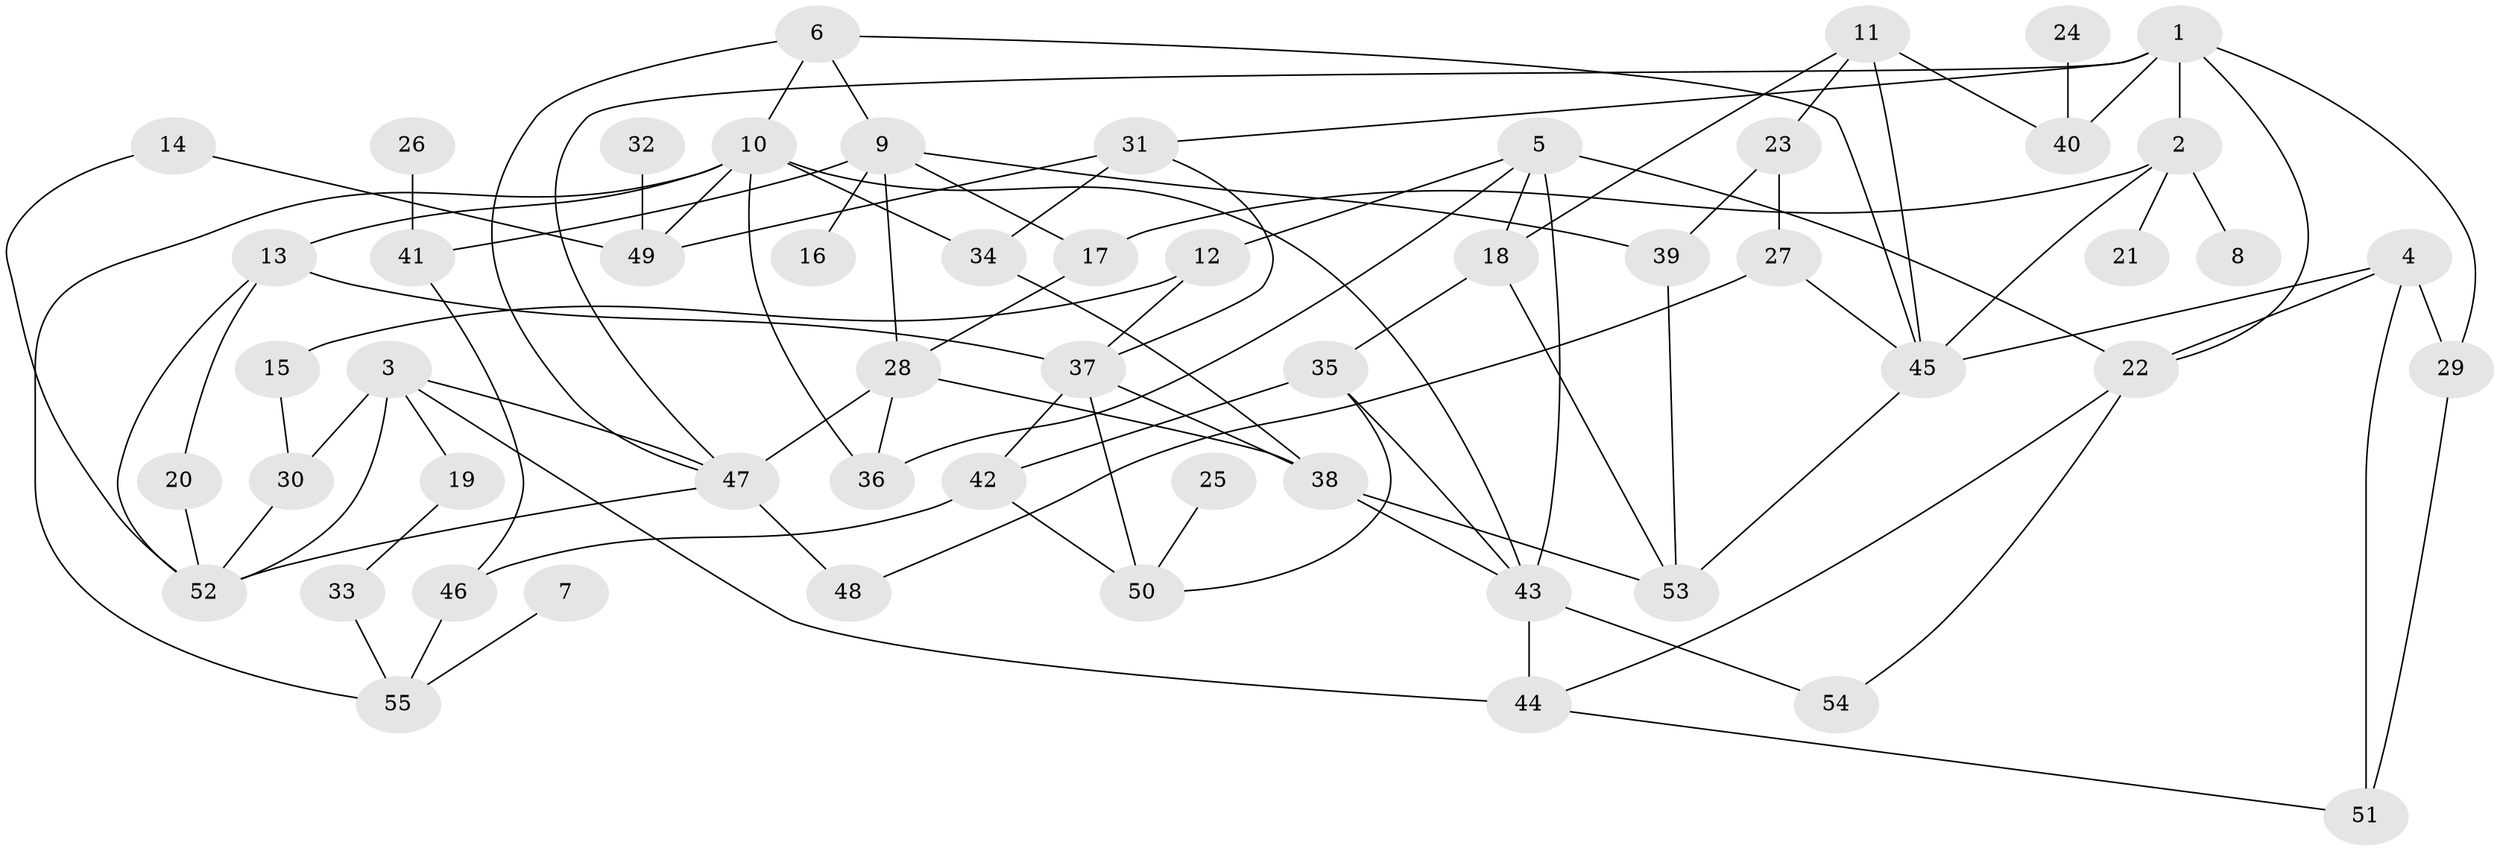 // original degree distribution, {5: 0.08256880733944955, 7: 0.027522935779816515, 3: 0.27522935779816515, 4: 0.13761467889908258, 8: 0.009174311926605505, 6: 0.027522935779816515, 2: 0.22018348623853212, 1: 0.22018348623853212}
// Generated by graph-tools (version 1.1) at 2025/01/03/09/25 03:01:11]
// undirected, 55 vertices, 96 edges
graph export_dot {
graph [start="1"]
  node [color=gray90,style=filled];
  1;
  2;
  3;
  4;
  5;
  6;
  7;
  8;
  9;
  10;
  11;
  12;
  13;
  14;
  15;
  16;
  17;
  18;
  19;
  20;
  21;
  22;
  23;
  24;
  25;
  26;
  27;
  28;
  29;
  30;
  31;
  32;
  33;
  34;
  35;
  36;
  37;
  38;
  39;
  40;
  41;
  42;
  43;
  44;
  45;
  46;
  47;
  48;
  49;
  50;
  51;
  52;
  53;
  54;
  55;
  1 -- 2 [weight=1.0];
  1 -- 22 [weight=2.0];
  1 -- 29 [weight=1.0];
  1 -- 31 [weight=1.0];
  1 -- 40 [weight=1.0];
  1 -- 47 [weight=1.0];
  2 -- 8 [weight=2.0];
  2 -- 17 [weight=1.0];
  2 -- 21 [weight=1.0];
  2 -- 45 [weight=1.0];
  3 -- 19 [weight=1.0];
  3 -- 30 [weight=1.0];
  3 -- 44 [weight=1.0];
  3 -- 47 [weight=1.0];
  3 -- 52 [weight=1.0];
  4 -- 22 [weight=1.0];
  4 -- 29 [weight=1.0];
  4 -- 45 [weight=1.0];
  4 -- 51 [weight=1.0];
  5 -- 12 [weight=1.0];
  5 -- 18 [weight=1.0];
  5 -- 22 [weight=1.0];
  5 -- 36 [weight=1.0];
  5 -- 43 [weight=2.0];
  6 -- 9 [weight=1.0];
  6 -- 10 [weight=1.0];
  6 -- 45 [weight=1.0];
  6 -- 47 [weight=1.0];
  7 -- 55 [weight=1.0];
  9 -- 16 [weight=1.0];
  9 -- 17 [weight=1.0];
  9 -- 28 [weight=1.0];
  9 -- 39 [weight=1.0];
  9 -- 41 [weight=1.0];
  10 -- 13 [weight=1.0];
  10 -- 34 [weight=1.0];
  10 -- 36 [weight=1.0];
  10 -- 43 [weight=1.0];
  10 -- 49 [weight=1.0];
  10 -- 55 [weight=1.0];
  11 -- 18 [weight=1.0];
  11 -- 23 [weight=1.0];
  11 -- 40 [weight=1.0];
  11 -- 45 [weight=1.0];
  12 -- 15 [weight=1.0];
  12 -- 37 [weight=1.0];
  13 -- 20 [weight=1.0];
  13 -- 37 [weight=1.0];
  13 -- 52 [weight=1.0];
  14 -- 49 [weight=1.0];
  14 -- 52 [weight=1.0];
  15 -- 30 [weight=1.0];
  17 -- 28 [weight=1.0];
  18 -- 35 [weight=1.0];
  18 -- 53 [weight=1.0];
  19 -- 33 [weight=1.0];
  20 -- 52 [weight=1.0];
  22 -- 44 [weight=1.0];
  22 -- 54 [weight=1.0];
  23 -- 27 [weight=1.0];
  23 -- 39 [weight=1.0];
  24 -- 40 [weight=1.0];
  25 -- 50 [weight=1.0];
  26 -- 41 [weight=1.0];
  27 -- 45 [weight=1.0];
  27 -- 48 [weight=1.0];
  28 -- 36 [weight=1.0];
  28 -- 38 [weight=1.0];
  28 -- 47 [weight=1.0];
  29 -- 51 [weight=1.0];
  30 -- 52 [weight=1.0];
  31 -- 34 [weight=1.0];
  31 -- 37 [weight=1.0];
  31 -- 49 [weight=1.0];
  32 -- 49 [weight=2.0];
  33 -- 55 [weight=1.0];
  34 -- 38 [weight=1.0];
  35 -- 42 [weight=1.0];
  35 -- 43 [weight=2.0];
  35 -- 50 [weight=1.0];
  37 -- 38 [weight=1.0];
  37 -- 42 [weight=1.0];
  37 -- 50 [weight=1.0];
  38 -- 43 [weight=2.0];
  38 -- 53 [weight=1.0];
  39 -- 53 [weight=1.0];
  41 -- 46 [weight=1.0];
  42 -- 46 [weight=1.0];
  42 -- 50 [weight=1.0];
  43 -- 44 [weight=2.0];
  43 -- 54 [weight=1.0];
  44 -- 51 [weight=1.0];
  45 -- 53 [weight=1.0];
  46 -- 55 [weight=1.0];
  47 -- 48 [weight=1.0];
  47 -- 52 [weight=1.0];
}
